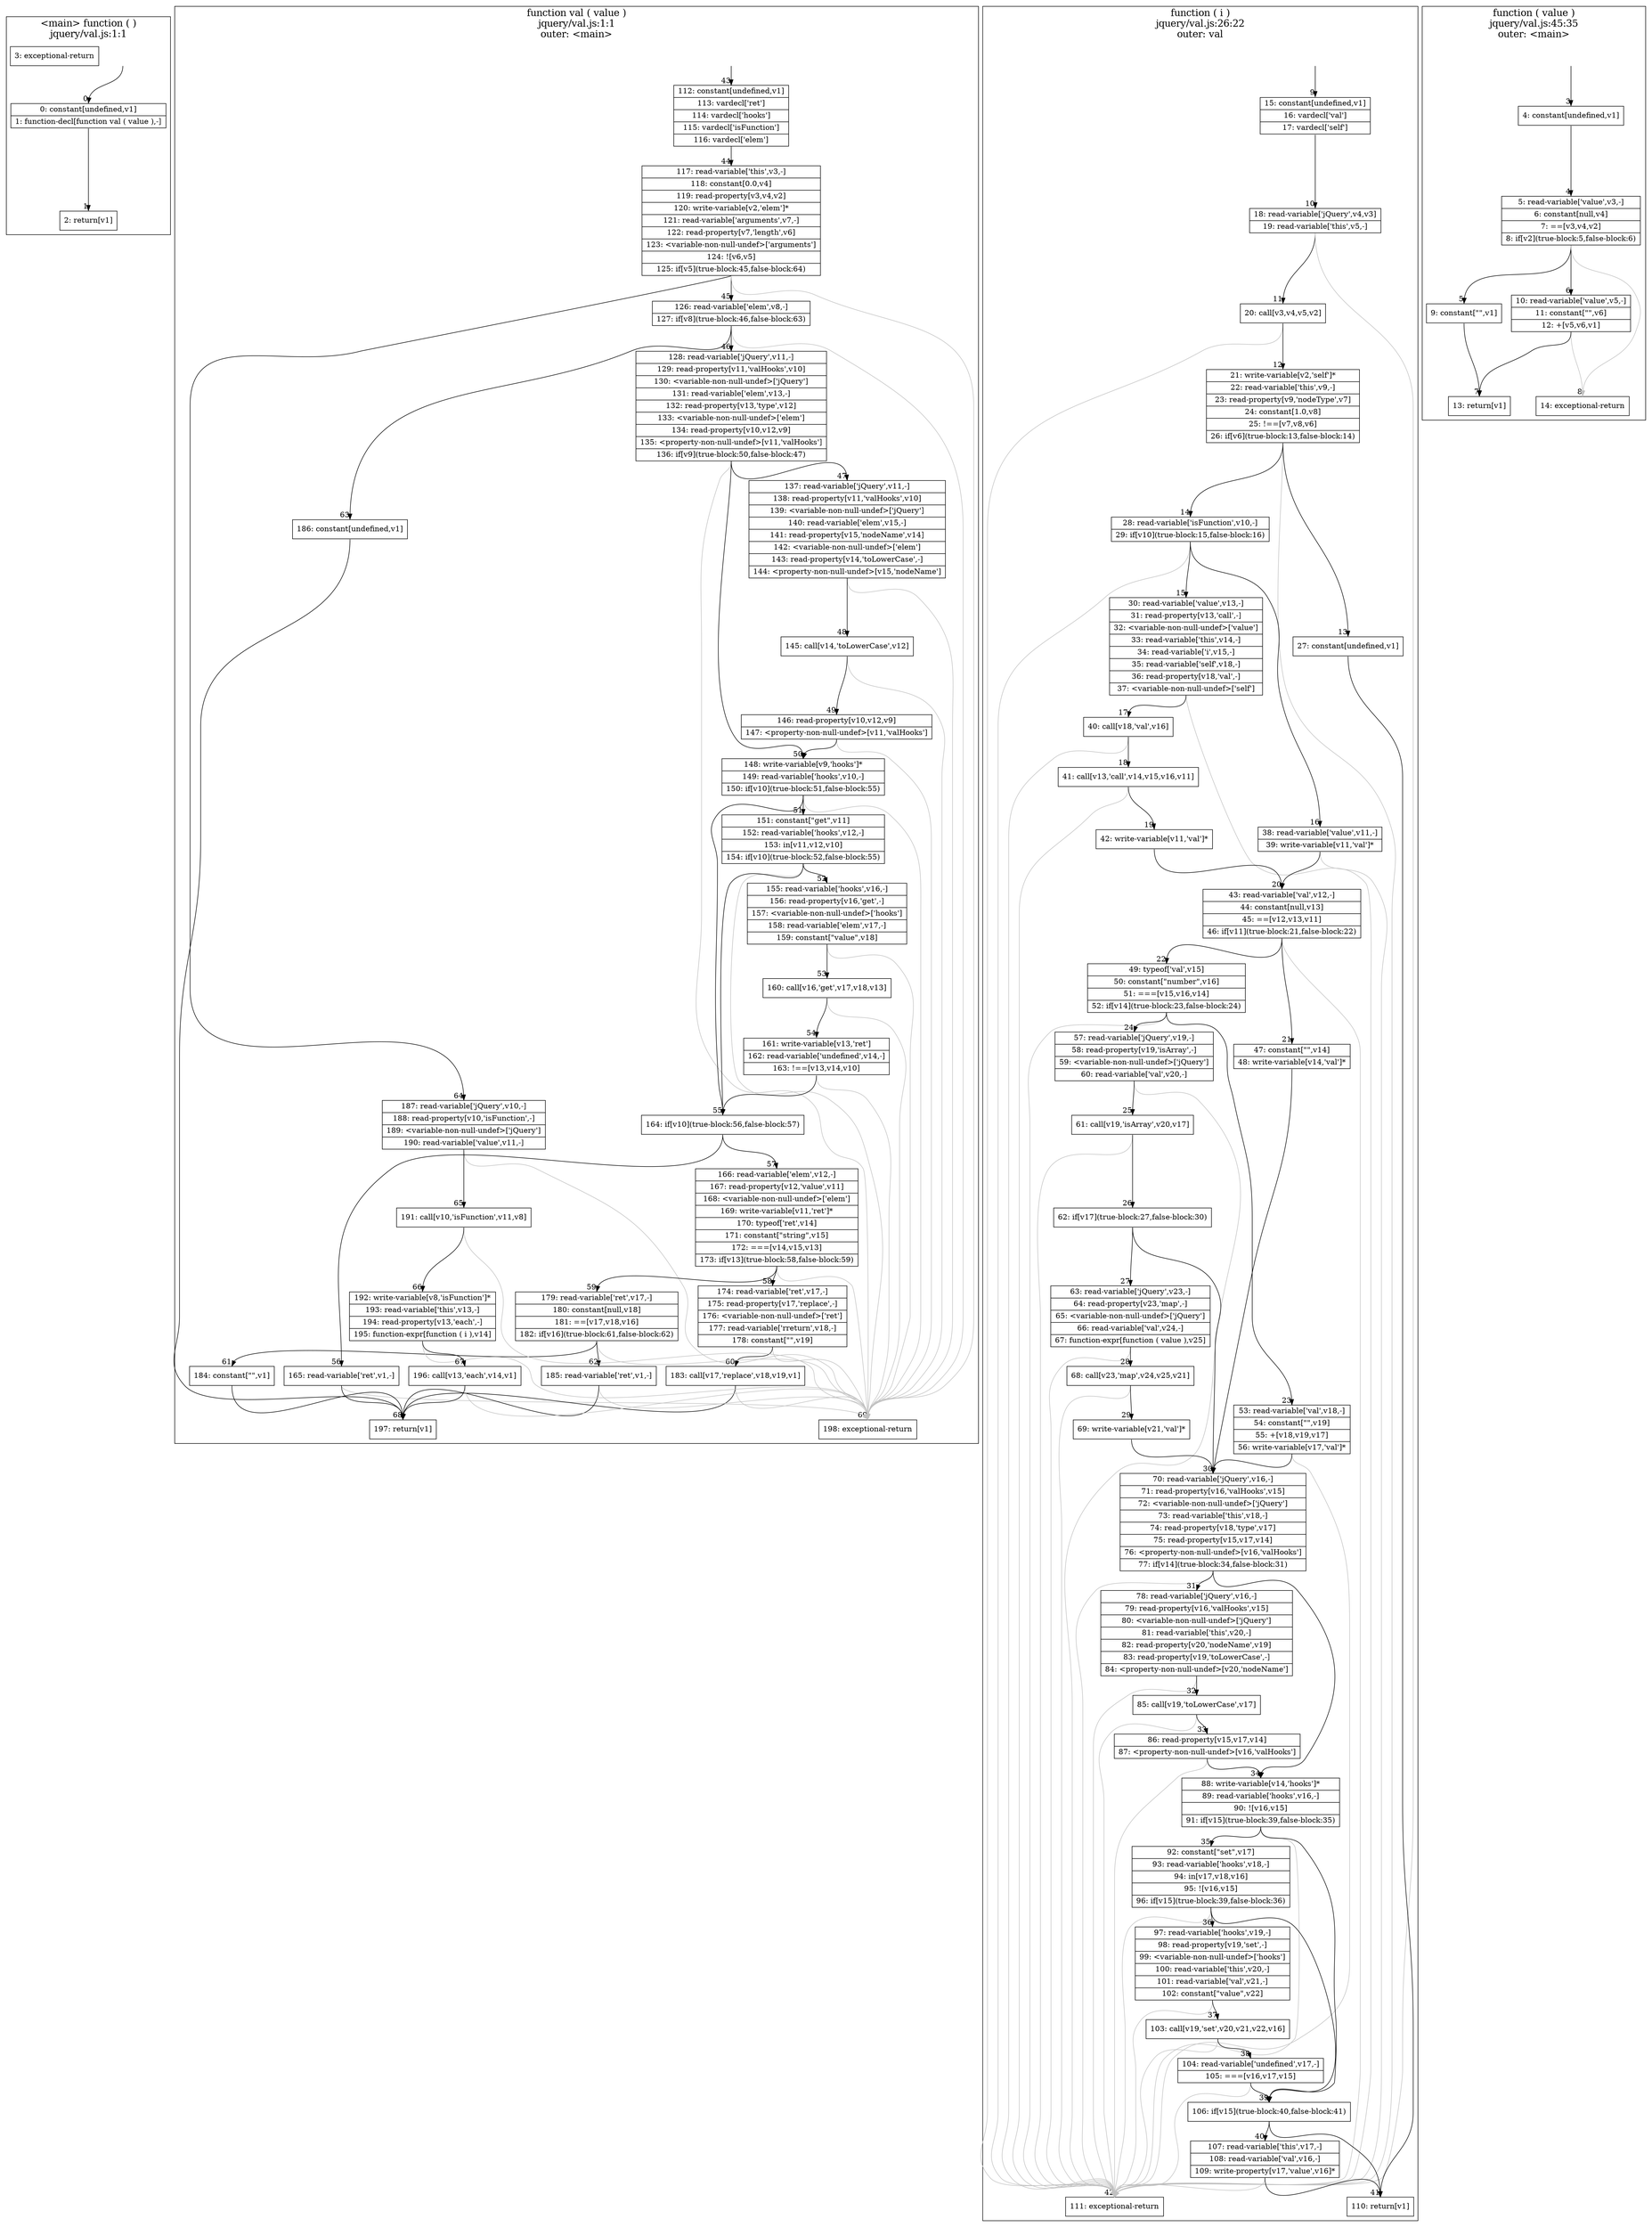 digraph {
compound=true
subgraph cluster0 {
label="<main> function ( )\njquery/val.js:1:1";
labelloc="t";
fontsize=18;
rankdir="TD"
BB_entry0[shape=none,label=""];
BB_entry0 -> BB0 [tailport=s, headport=n, headlabel="    0"]
BB0 [shape=record label="{0: constant[undefined,v1]|1: function-decl[function val ( value ),-]}" ] 
BB0 -> BB1 [tailport=s, headport=n, headlabel="      1"]
BB1 [shape=record label="{2: return[v1]}" ] 
BB2 [shape=record label="{3: exceptional-return}" ] 
}
subgraph cluster1 {
label="function val ( value )\njquery/val.js:1:1\nouter: <main>";
labelloc="t";
fontsize=18;
rankdir="TD"
BB_entry1[shape=none,label=""];
BB_entry1 -> BB43 [tailport=s, headport=n, headlabel="    43"]
BB43 [shape=record label="{112: constant[undefined,v1]|113: vardecl['ret']|114: vardecl['hooks']|115: vardecl['isFunction']|116: vardecl['elem']}" ] 
BB43 -> BB44 [tailport=s, headport=n, headlabel="      44"]
BB44 [shape=record label="{117: read-variable['this',v3,-]|118: constant[0.0,v4]|119: read-property[v3,v4,v2]|120: write-variable[v2,'elem']*|121: read-variable['arguments',v7,-]|122: read-property[v7,'length',v6]|123: \<variable-non-null-undef\>['arguments']|124: ![v6,v5]|125: if[v5](true-block:45,false-block:64)}" ] 
BB44 -> BB45 [tailport=s, headport=n, headlabel="      45"]
BB44 -> BB64 [tailport=s, headport=n, headlabel="      64"]
BB44 -> BB69 [tailport=s, headport=n, color=gray, headlabel="      69"]
BB45 [shape=record label="{126: read-variable['elem',v8,-]|127: if[v8](true-block:46,false-block:63)}" ] 
BB45 -> BB46 [tailport=s, headport=n, headlabel="      46"]
BB45 -> BB63 [tailport=s, headport=n, headlabel="      63"]
BB45 -> BB69 [tailport=s, headport=n, color=gray]
BB46 [shape=record label="{128: read-variable['jQuery',v11,-]|129: read-property[v11,'valHooks',v10]|130: \<variable-non-null-undef\>['jQuery']|131: read-variable['elem',v13,-]|132: read-property[v13,'type',v12]|133: \<variable-non-null-undef\>['elem']|134: read-property[v10,v12,v9]|135: \<property-non-null-undef\>[v11,'valHooks']|136: if[v9](true-block:50,false-block:47)}" ] 
BB46 -> BB50 [tailport=s, headport=n, headlabel="      50"]
BB46 -> BB47 [tailport=s, headport=n, headlabel="      47"]
BB46 -> BB69 [tailport=s, headport=n, color=gray]
BB47 [shape=record label="{137: read-variable['jQuery',v11,-]|138: read-property[v11,'valHooks',v10]|139: \<variable-non-null-undef\>['jQuery']|140: read-variable['elem',v15,-]|141: read-property[v15,'nodeName',v14]|142: \<variable-non-null-undef\>['elem']|143: read-property[v14,'toLowerCase',-]|144: \<property-non-null-undef\>[v15,'nodeName']}" ] 
BB47 -> BB48 [tailport=s, headport=n, headlabel="      48"]
BB47 -> BB69 [tailport=s, headport=n, color=gray]
BB48 [shape=record label="{145: call[v14,'toLowerCase',v12]}" ] 
BB48 -> BB49 [tailport=s, headport=n, headlabel="      49"]
BB48 -> BB69 [tailport=s, headport=n, color=gray]
BB49 [shape=record label="{146: read-property[v10,v12,v9]|147: \<property-non-null-undef\>[v11,'valHooks']}" ] 
BB49 -> BB50 [tailport=s, headport=n]
BB49 -> BB69 [tailport=s, headport=n, color=gray]
BB50 [shape=record label="{148: write-variable[v9,'hooks']*|149: read-variable['hooks',v10,-]|150: if[v10](true-block:51,false-block:55)}" ] 
BB50 -> BB55 [tailport=s, headport=n, headlabel="      55"]
BB50 -> BB51 [tailport=s, headport=n, headlabel="      51"]
BB50 -> BB69 [tailport=s, headport=n, color=gray]
BB51 [shape=record label="{151: constant[\"get\",v11]|152: read-variable['hooks',v12,-]|153: in[v11,v12,v10]|154: if[v10](true-block:52,false-block:55)}" ] 
BB51 -> BB55 [tailport=s, headport=n]
BB51 -> BB52 [tailport=s, headport=n, headlabel="      52"]
BB51 -> BB69 [tailport=s, headport=n, color=gray]
BB52 [shape=record label="{155: read-variable['hooks',v16,-]|156: read-property[v16,'get',-]|157: \<variable-non-null-undef\>['hooks']|158: read-variable['elem',v17,-]|159: constant[\"value\",v18]}" ] 
BB52 -> BB53 [tailport=s, headport=n, headlabel="      53"]
BB52 -> BB69 [tailport=s, headport=n, color=gray]
BB53 [shape=record label="{160: call[v16,'get',v17,v18,v13]}" ] 
BB53 -> BB54 [tailport=s, headport=n, headlabel="      54"]
BB53 -> BB69 [tailport=s, headport=n, color=gray]
BB54 [shape=record label="{161: write-variable[v13,'ret']|162: read-variable['undefined',v14,-]|163: !==[v13,v14,v10]}" ] 
BB54 -> BB55 [tailport=s, headport=n]
BB54 -> BB69 [tailport=s, headport=n, color=gray]
BB55 [shape=record label="{164: if[v10](true-block:56,false-block:57)}" ] 
BB55 -> BB56 [tailport=s, headport=n, headlabel="      56"]
BB55 -> BB57 [tailport=s, headport=n, headlabel="      57"]
BB56 [shape=record label="{165: read-variable['ret',v1,-]}" ] 
BB56 -> BB68 [tailport=s, headport=n, headlabel="      68"]
BB56 -> BB69 [tailport=s, headport=n, color=gray]
BB57 [shape=record label="{166: read-variable['elem',v12,-]|167: read-property[v12,'value',v11]|168: \<variable-non-null-undef\>['elem']|169: write-variable[v11,'ret']*|170: typeof['ret',v14]|171: constant[\"string\",v15]|172: ===[v14,v15,v13]|173: if[v13](true-block:58,false-block:59)}" ] 
BB57 -> BB58 [tailport=s, headport=n, headlabel="      58"]
BB57 -> BB59 [tailport=s, headport=n, headlabel="      59"]
BB57 -> BB69 [tailport=s, headport=n, color=gray]
BB58 [shape=record label="{174: read-variable['ret',v17,-]|175: read-property[v17,'replace',-]|176: \<variable-non-null-undef\>['ret']|177: read-variable['rreturn',v18,-]|178: constant[\"\",v19]}" ] 
BB58 -> BB60 [tailport=s, headport=n, headlabel="      60"]
BB58 -> BB69 [tailport=s, headport=n, color=gray]
BB59 [shape=record label="{179: read-variable['ret',v17,-]|180: constant[null,v18]|181: ==[v17,v18,v16]|182: if[v16](true-block:61,false-block:62)}" ] 
BB59 -> BB61 [tailport=s, headport=n, headlabel="      61"]
BB59 -> BB62 [tailport=s, headport=n, headlabel="      62"]
BB59 -> BB69 [tailport=s, headport=n, color=gray]
BB60 [shape=record label="{183: call[v17,'replace',v18,v19,v1]}" ] 
BB60 -> BB68 [tailport=s, headport=n]
BB60 -> BB69 [tailport=s, headport=n, color=gray]
BB61 [shape=record label="{184: constant[\"\",v1]}" ] 
BB61 -> BB68 [tailport=s, headport=n]
BB62 [shape=record label="{185: read-variable['ret',v1,-]}" ] 
BB62 -> BB68 [tailport=s, headport=n]
BB62 -> BB69 [tailport=s, headport=n, color=gray]
BB63 [shape=record label="{186: constant[undefined,v1]}" ] 
BB63 -> BB68 [tailport=s, headport=n]
BB64 [shape=record label="{187: read-variable['jQuery',v10,-]|188: read-property[v10,'isFunction',-]|189: \<variable-non-null-undef\>['jQuery']|190: read-variable['value',v11,-]}" ] 
BB64 -> BB65 [tailport=s, headport=n, headlabel="      65"]
BB64 -> BB69 [tailport=s, headport=n, color=gray]
BB65 [shape=record label="{191: call[v10,'isFunction',v11,v8]}" ] 
BB65 -> BB66 [tailport=s, headport=n, headlabel="      66"]
BB65 -> BB69 [tailport=s, headport=n, color=gray]
BB66 [shape=record label="{192: write-variable[v8,'isFunction']*|193: read-variable['this',v13,-]|194: read-property[v13,'each',-]|195: function-expr[function ( i ),v14]}" ] 
BB66 -> BB67 [tailport=s, headport=n, headlabel="      67"]
BB66 -> BB69 [tailport=s, headport=n, color=gray]
BB67 [shape=record label="{196: call[v13,'each',v14,v1]}" ] 
BB67 -> BB68 [tailport=s, headport=n]
BB67 -> BB69 [tailport=s, headport=n, color=gray]
BB68 [shape=record label="{197: return[v1]}" ] 
BB69 [shape=record label="{198: exceptional-return}" ] 
}
subgraph cluster2 {
label="function ( i )\njquery/val.js:26:22\nouter: val";
labelloc="t";
fontsize=18;
rankdir="TD"
BB_entry2[shape=none,label=""];
BB_entry2 -> BB9 [tailport=s, headport=n, headlabel="    9"]
BB9 [shape=record label="{15: constant[undefined,v1]|16: vardecl['val']|17: vardecl['self']}" ] 
BB9 -> BB10 [tailport=s, headport=n, headlabel="      10"]
BB10 [shape=record label="{18: read-variable['jQuery',v4,v3]|19: read-variable['this',v5,-]}" ] 
BB10 -> BB11 [tailport=s, headport=n, headlabel="      11"]
BB10 -> BB42 [tailport=s, headport=n, color=gray, headlabel="      42"]
BB11 [shape=record label="{20: call[v3,v4,v5,v2]}" ] 
BB11 -> BB12 [tailport=s, headport=n, headlabel="      12"]
BB11 -> BB42 [tailport=s, headport=n, color=gray]
BB12 [shape=record label="{21: write-variable[v2,'self']*|22: read-variable['this',v9,-]|23: read-property[v9,'nodeType',v7]|24: constant[1.0,v8]|25: !==[v7,v8,v6]|26: if[v6](true-block:13,false-block:14)}" ] 
BB12 -> BB13 [tailport=s, headport=n, headlabel="      13"]
BB12 -> BB14 [tailport=s, headport=n, headlabel="      14"]
BB12 -> BB42 [tailport=s, headport=n, color=gray]
BB13 [shape=record label="{27: constant[undefined,v1]}" ] 
BB13 -> BB41 [tailport=s, headport=n, headlabel="      41"]
BB14 [shape=record label="{28: read-variable['isFunction',v10,-]|29: if[v10](true-block:15,false-block:16)}" ] 
BB14 -> BB15 [tailport=s, headport=n, headlabel="      15"]
BB14 -> BB16 [tailport=s, headport=n, headlabel="      16"]
BB14 -> BB42 [tailport=s, headport=n, color=gray]
BB15 [shape=record label="{30: read-variable['value',v13,-]|31: read-property[v13,'call',-]|32: \<variable-non-null-undef\>['value']|33: read-variable['this',v14,-]|34: read-variable['i',v15,-]|35: read-variable['self',v18,-]|36: read-property[v18,'val',-]|37: \<variable-non-null-undef\>['self']}" ] 
BB15 -> BB17 [tailport=s, headport=n, headlabel="      17"]
BB15 -> BB42 [tailport=s, headport=n, color=gray]
BB16 [shape=record label="{38: read-variable['value',v11,-]|39: write-variable[v11,'val']*}" ] 
BB16 -> BB20 [tailport=s, headport=n, headlabel="      20"]
BB16 -> BB42 [tailport=s, headport=n, color=gray]
BB17 [shape=record label="{40: call[v18,'val',v16]}" ] 
BB17 -> BB18 [tailport=s, headport=n, headlabel="      18"]
BB17 -> BB42 [tailport=s, headport=n, color=gray]
BB18 [shape=record label="{41: call[v13,'call',v14,v15,v16,v11]}" ] 
BB18 -> BB19 [tailport=s, headport=n, headlabel="      19"]
BB18 -> BB42 [tailport=s, headport=n, color=gray]
BB19 [shape=record label="{42: write-variable[v11,'val']*}" ] 
BB19 -> BB20 [tailport=s, headport=n]
BB20 [shape=record label="{43: read-variable['val',v12,-]|44: constant[null,v13]|45: ==[v12,v13,v11]|46: if[v11](true-block:21,false-block:22)}" ] 
BB20 -> BB21 [tailport=s, headport=n, headlabel="      21"]
BB20 -> BB22 [tailport=s, headport=n, headlabel="      22"]
BB20 -> BB42 [tailport=s, headport=n, color=gray]
BB21 [shape=record label="{47: constant[\"\",v14]|48: write-variable[v14,'val']*}" ] 
BB21 -> BB30 [tailport=s, headport=n, headlabel="      30"]
BB22 [shape=record label="{49: typeof['val',v15]|50: constant[\"number\",v16]|51: ===[v15,v16,v14]|52: if[v14](true-block:23,false-block:24)}" ] 
BB22 -> BB23 [tailport=s, headport=n, headlabel="      23"]
BB22 -> BB24 [tailport=s, headport=n, headlabel="      24"]
BB22 -> BB42 [tailport=s, headport=n, color=gray]
BB23 [shape=record label="{53: read-variable['val',v18,-]|54: constant[\"\",v19]|55: +[v18,v19,v17]|56: write-variable[v17,'val']*}" ] 
BB23 -> BB30 [tailport=s, headport=n]
BB23 -> BB42 [tailport=s, headport=n, color=gray]
BB24 [shape=record label="{57: read-variable['jQuery',v19,-]|58: read-property[v19,'isArray',-]|59: \<variable-non-null-undef\>['jQuery']|60: read-variable['val',v20,-]}" ] 
BB24 -> BB25 [tailport=s, headport=n, headlabel="      25"]
BB24 -> BB42 [tailport=s, headport=n, color=gray]
BB25 [shape=record label="{61: call[v19,'isArray',v20,v17]}" ] 
BB25 -> BB26 [tailport=s, headport=n, headlabel="      26"]
BB25 -> BB42 [tailport=s, headport=n, color=gray]
BB26 [shape=record label="{62: if[v17](true-block:27,false-block:30)}" ] 
BB26 -> BB27 [tailport=s, headport=n, headlabel="      27"]
BB26 -> BB30 [tailport=s, headport=n]
BB27 [shape=record label="{63: read-variable['jQuery',v23,-]|64: read-property[v23,'map',-]|65: \<variable-non-null-undef\>['jQuery']|66: read-variable['val',v24,-]|67: function-expr[function ( value ),v25]}" ] 
BB27 -> BB28 [tailport=s, headport=n, headlabel="      28"]
BB27 -> BB42 [tailport=s, headport=n, color=gray]
BB28 [shape=record label="{68: call[v23,'map',v24,v25,v21]}" ] 
BB28 -> BB29 [tailport=s, headport=n, headlabel="      29"]
BB28 -> BB42 [tailport=s, headport=n, color=gray]
BB29 [shape=record label="{69: write-variable[v21,'val']*}" ] 
BB29 -> BB30 [tailport=s, headport=n]
BB30 [shape=record label="{70: read-variable['jQuery',v16,-]|71: read-property[v16,'valHooks',v15]|72: \<variable-non-null-undef\>['jQuery']|73: read-variable['this',v18,-]|74: read-property[v18,'type',v17]|75: read-property[v15,v17,v14]|76: \<property-non-null-undef\>[v16,'valHooks']|77: if[v14](true-block:34,false-block:31)}" ] 
BB30 -> BB34 [tailport=s, headport=n, headlabel="      34"]
BB30 -> BB31 [tailport=s, headport=n, headlabel="      31"]
BB30 -> BB42 [tailport=s, headport=n, color=gray]
BB31 [shape=record label="{78: read-variable['jQuery',v16,-]|79: read-property[v16,'valHooks',v15]|80: \<variable-non-null-undef\>['jQuery']|81: read-variable['this',v20,-]|82: read-property[v20,'nodeName',v19]|83: read-property[v19,'toLowerCase',-]|84: \<property-non-null-undef\>[v20,'nodeName']}" ] 
BB31 -> BB32 [tailport=s, headport=n, headlabel="      32"]
BB31 -> BB42 [tailport=s, headport=n, color=gray]
BB32 [shape=record label="{85: call[v19,'toLowerCase',v17]}" ] 
BB32 -> BB33 [tailport=s, headport=n, headlabel="      33"]
BB32 -> BB42 [tailport=s, headport=n, color=gray]
BB33 [shape=record label="{86: read-property[v15,v17,v14]|87: \<property-non-null-undef\>[v16,'valHooks']}" ] 
BB33 -> BB34 [tailport=s, headport=n]
BB33 -> BB42 [tailport=s, headport=n, color=gray]
BB34 [shape=record label="{88: write-variable[v14,'hooks']*|89: read-variable['hooks',v16,-]|90: ![v16,v15]|91: if[v15](true-block:39,false-block:35)}" ] 
BB34 -> BB39 [tailport=s, headport=n, headlabel="      39"]
BB34 -> BB35 [tailport=s, headport=n, headlabel="      35"]
BB34 -> BB42 [tailport=s, headport=n, color=gray]
BB35 [shape=record label="{92: constant[\"set\",v17]|93: read-variable['hooks',v18,-]|94: in[v17,v18,v16]|95: ![v16,v15]|96: if[v15](true-block:39,false-block:36)}" ] 
BB35 -> BB39 [tailport=s, headport=n]
BB35 -> BB36 [tailport=s, headport=n, headlabel="      36"]
BB35 -> BB42 [tailport=s, headport=n, color=gray]
BB36 [shape=record label="{97: read-variable['hooks',v19,-]|98: read-property[v19,'set',-]|99: \<variable-non-null-undef\>['hooks']|100: read-variable['this',v20,-]|101: read-variable['val',v21,-]|102: constant[\"value\",v22]}" ] 
BB36 -> BB37 [tailport=s, headport=n, headlabel="      37"]
BB36 -> BB42 [tailport=s, headport=n, color=gray]
BB37 [shape=record label="{103: call[v19,'set',v20,v21,v22,v16]}" ] 
BB37 -> BB38 [tailport=s, headport=n, headlabel="      38"]
BB37 -> BB42 [tailport=s, headport=n, color=gray]
BB38 [shape=record label="{104: read-variable['undefined',v17,-]|105: ===[v16,v17,v15]}" ] 
BB38 -> BB39 [tailport=s, headport=n]
BB38 -> BB42 [tailport=s, headport=n, color=gray]
BB39 [shape=record label="{106: if[v15](true-block:40,false-block:41)}" ] 
BB39 -> BB40 [tailport=s, headport=n, headlabel="      40"]
BB39 -> BB41 [tailport=s, headport=n]
BB40 [shape=record label="{107: read-variable['this',v17,-]|108: read-variable['val',v16,-]|109: write-property[v17,'value',v16]*}" ] 
BB40 -> BB41 [tailport=s, headport=n]
BB40 -> BB42 [tailport=s, headport=n, color=gray]
BB41 [shape=record label="{110: return[v1]}" ] 
BB42 [shape=record label="{111: exceptional-return}" ] 
}
subgraph cluster3 {
label="function ( value )\njquery/val.js:45:35\nouter: <main>";
labelloc="t";
fontsize=18;
rankdir="TD"
BB_entry3[shape=none,label=""];
BB_entry3 -> BB3 [tailport=s, headport=n, headlabel="    3"]
BB3 [shape=record label="{4: constant[undefined,v1]}" ] 
BB3 -> BB4 [tailport=s, headport=n, headlabel="      4"]
BB4 [shape=record label="{5: read-variable['value',v3,-]|6: constant[null,v4]|7: ==[v3,v4,v2]|8: if[v2](true-block:5,false-block:6)}" ] 
BB4 -> BB5 [tailport=s, headport=n, headlabel="      5"]
BB4 -> BB6 [tailport=s, headport=n, headlabel="      6"]
BB4 -> BB8 [tailport=s, headport=n, color=gray, headlabel="      8"]
BB5 [shape=record label="{9: constant[\"\",v1]}" ] 
BB5 -> BB7 [tailport=s, headport=n, headlabel="      7"]
BB6 [shape=record label="{10: read-variable['value',v5,-]|11: constant[\"\",v6]|12: +[v5,v6,v1]}" ] 
BB6 -> BB7 [tailport=s, headport=n]
BB6 -> BB8 [tailport=s, headport=n, color=gray]
BB7 [shape=record label="{13: return[v1]}" ] 
BB8 [shape=record label="{14: exceptional-return}" ] 
}
}
